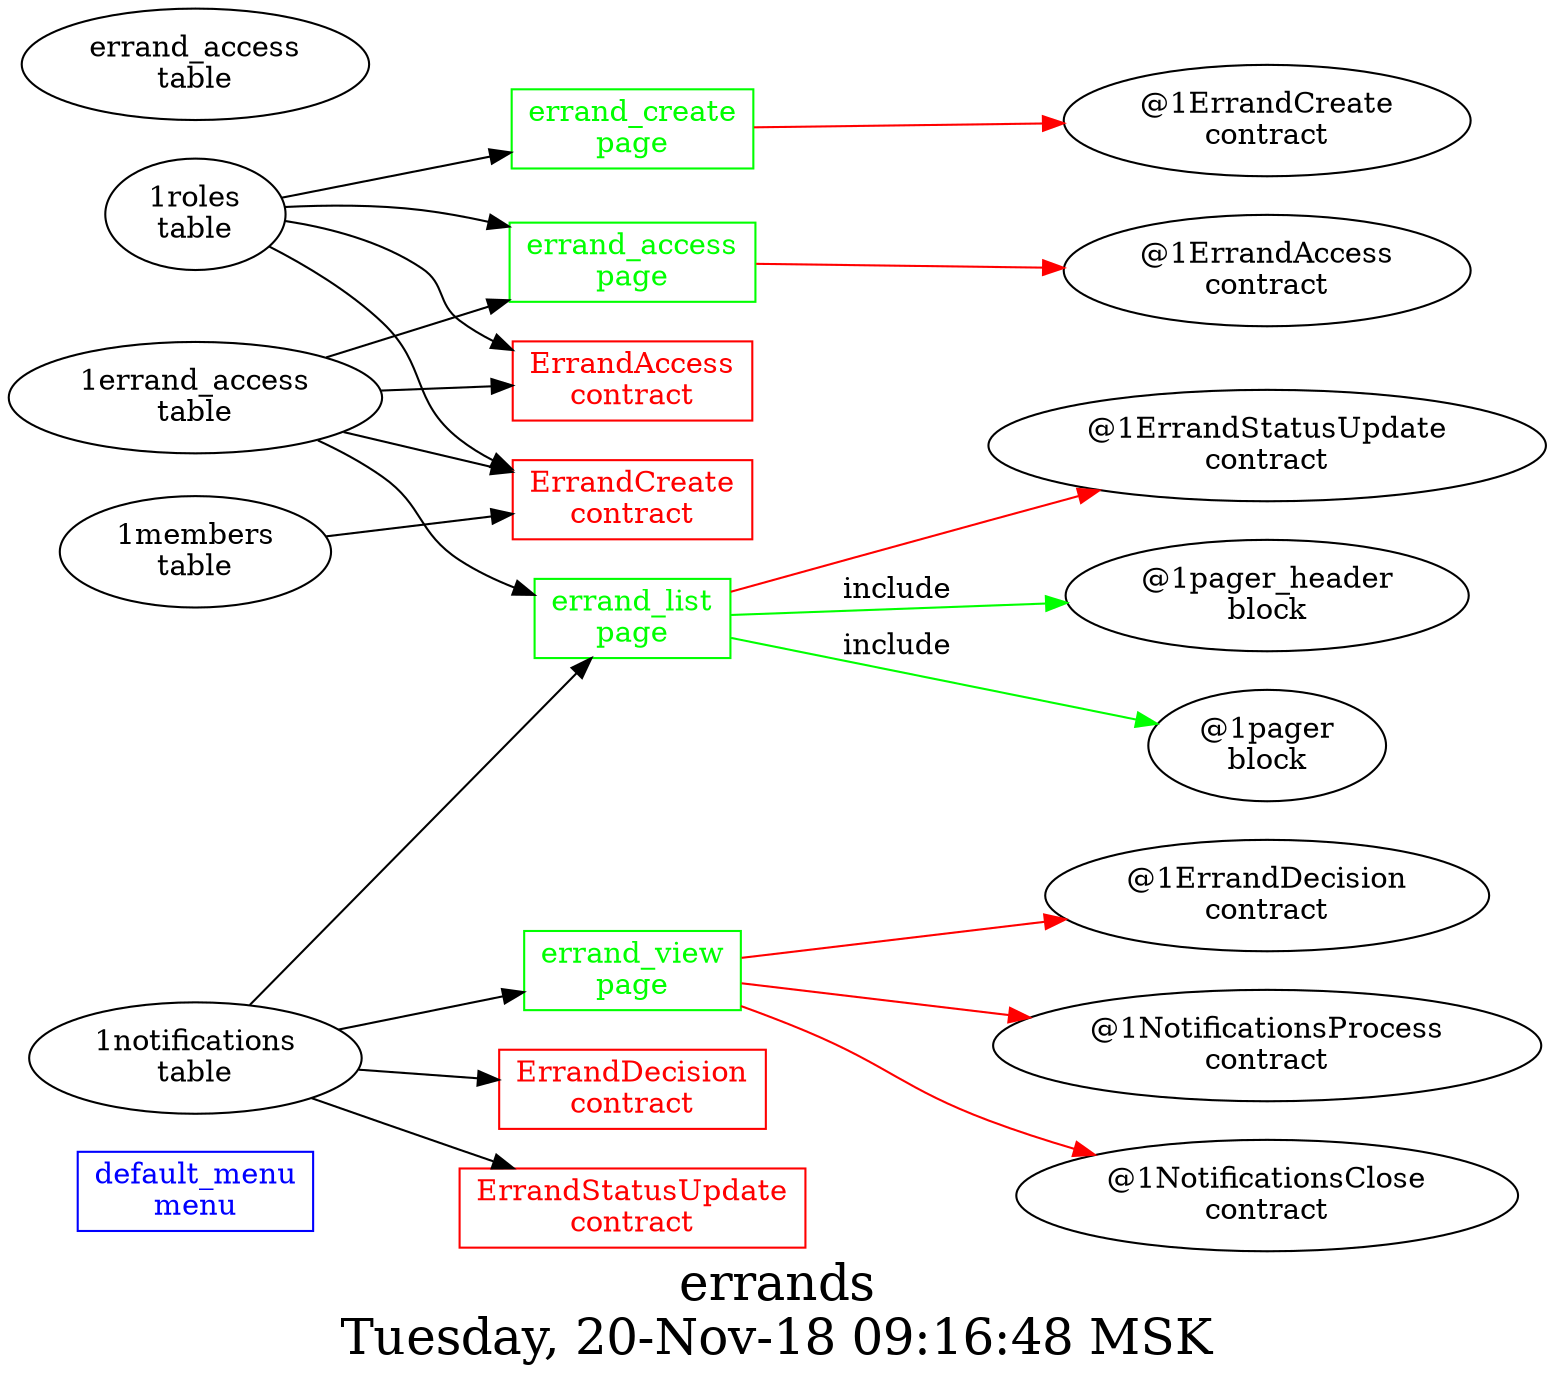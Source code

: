 digraph G {
graph [
  fontsize="24";
  label="errands\nTuesday, 20-Nov-18 09:16:48 MSK";
  nojustify=true;
  ordering=out;
  rankdir=LR;
  size="30";
];
"default_menu\nmenu" [color=blue, fontcolor=blue, group=menus, shape=record];
"errand_access\npage" -> "@1ErrandAccess\ncontract"  [ color=red ]
"1roles\ntable" -> "errand_access\npage"
"1errand_access\ntable" -> "errand_access\npage"
"errand_access\npage" [color=green, fontcolor=green, group=pages, shape=record];
"errand_create\npage" -> "@1ErrandCreate\ncontract"  [ color=red ]
"1roles\ntable" -> "errand_create\npage"
"errand_create\npage" [color=green, fontcolor=green, group=pages, shape=record];
"errand_list\npage" -> "@1ErrandStatusUpdate\ncontract"  [ color=red ]
"1errand_access\ntable" -> "errand_list\npage"
"1notifications\ntable" -> "errand_list\npage"
"errand_list\npage" -> "@1pager_header\nblock"  [ color=green, label=include ]
"errand_list\npage" -> "@1pager\nblock"  [ color=green, label=include ]
"errand_list\npage" [color=green, fontcolor=green, group=pages, shape=record];
"errand_view\npage" -> "@1ErrandDecision\ncontract"  [ color=red ]
"errand_view\npage" -> "@1NotificationsProcess\ncontract"  [ color=red ]
"errand_view\npage" -> "@1NotificationsClose\ncontract"  [ color=red ]
"1notifications\ntable" -> "errand_view\npage"
"errand_view\npage" [color=green, fontcolor=green, group=pages, shape=record];
"1roles\ntable" -> "ErrandAccess\ncontract"
"1errand_access\ntable" -> "ErrandAccess\ncontract"
"ErrandAccess\ncontract" [color=red, fontcolor=red, group=contracts, shape=record];
"1errand_access\ntable" -> "ErrandCreate\ncontract"
"1roles\ntable" -> "ErrandCreate\ncontract"
"1members\ntable" -> "ErrandCreate\ncontract"
"ErrandCreate\ncontract" [color=red, fontcolor=red, group=contracts, shape=record];
"1notifications\ntable" -> "ErrandDecision\ncontract"
"ErrandDecision\ncontract" [color=red, fontcolor=red, group=contracts, shape=record];
"1notifications\ntable" -> "ErrandStatusUpdate\ncontract"
"ErrandStatusUpdate\ncontract" [color=red, fontcolor=red, group=contracts, shape=record];
"errand_access\ntable" [color="", fontcolor="", group=tables, shape=""];
}
